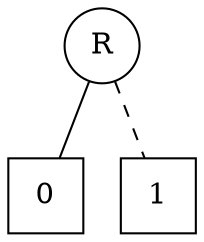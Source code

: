 digraph G {
	r [label=R shape=circle]
	0 [shape=square]
	1 [shape=square]
	r -> 1 [arrowhead=none style=dashed]
	r -> 0 [arrowhead=none]
}
